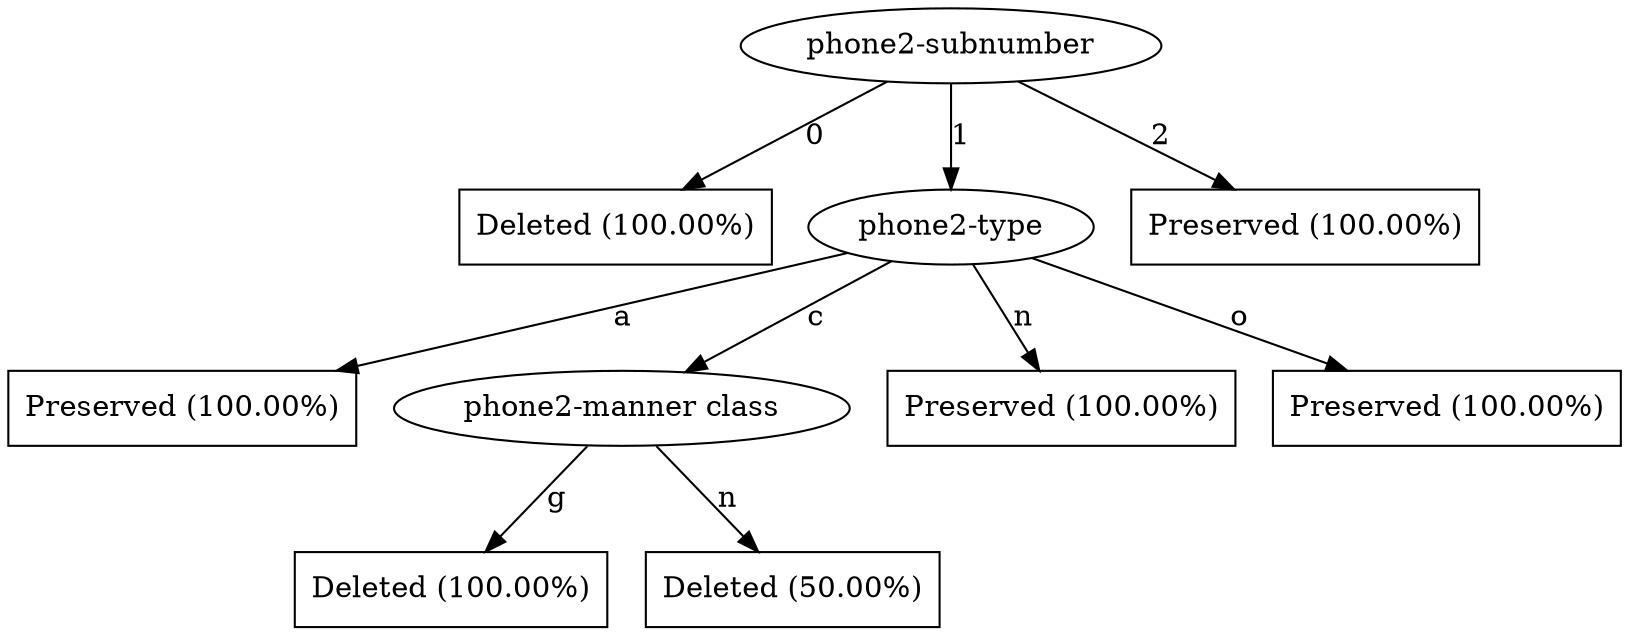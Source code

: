 digraph G {
"bg==" [ shape=ellipse label="phone2-subnumber"]
"bg==" -> "bi0w" [ label="0" ]
"bi0w" [ shape=box label="Deleted (100.00%)"]
"bg==" -> "bi0x" [ label="1" ]
"bi0x" [ shape=ellipse label="phone2-type"]
"bi0x" -> "bi0xLTE=" [ label="a" ]
"bi0xLTE=" [ shape=box label="Preserved (100.00%)"]
"bi0x" -> "bi0xLTI=" [ label="c" ]
"bi0xLTI=" [ shape=ellipse label="phone2-manner class"]
"bi0xLTI=" -> "bi0xLTItNQ==" [ label="g" ]
"bi0xLTItNQ==" [ shape=box label="Deleted (100.00%)"]
"bi0xLTI=" -> "bi0xLTItNg==" [ label="n" ]
"bi0xLTItNg==" [ shape=box label="Deleted (50.00%)"]
"bi0x" -> "bi0xLTM=" [ label="n" ]
"bi0xLTM=" [ shape=box label="Preserved (100.00%)"]
"bi0x" -> "bi0xLTQ=" [ label="o" ]
"bi0xLTQ=" [ shape=box label="Preserved (100.00%)"]
"bg==" -> "bi0y" [ label="2" ]
"bi0y" [ shape=box label="Preserved (100.00%)"]
}
